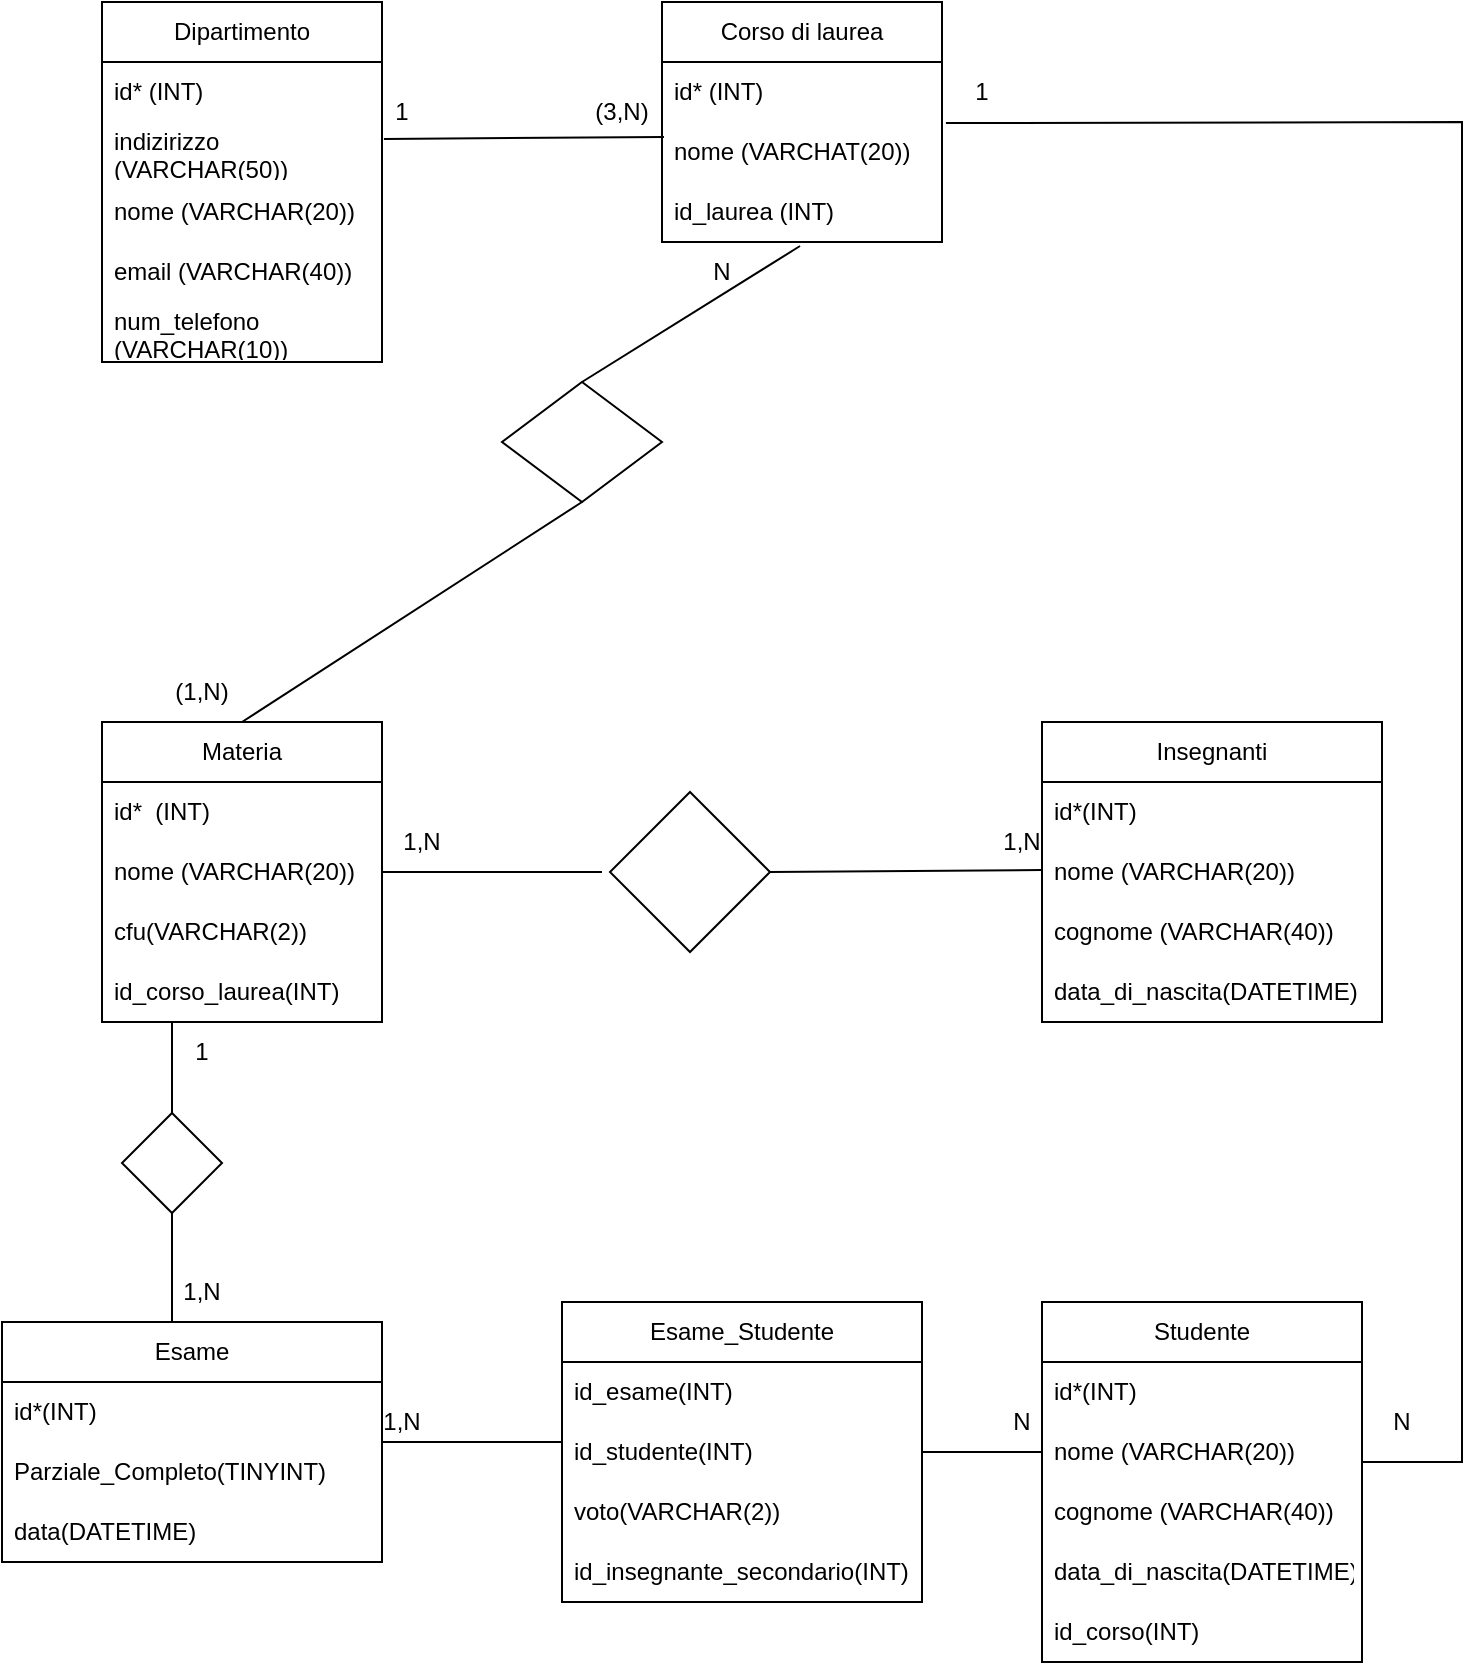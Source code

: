 <mxfile version="20.6.0" type="device"><diagram id="z_2pQrymCPeilkz8dcUC" name="Pagina-1"><mxGraphModel dx="925" dy="1697" grid="1" gridSize="10" guides="1" tooltips="1" connect="1" arrows="1" fold="1" page="1" pageScale="1" pageWidth="827" pageHeight="1169" math="0" shadow="0"><root><mxCell id="0"/><mxCell id="1" parent="0"/><mxCell id="az7PFyP8QDGjOQGtUm6b-1" value="Dipartimento" style="swimlane;fontStyle=0;childLayout=stackLayout;horizontal=1;startSize=30;horizontalStack=0;resizeParent=1;resizeParentMax=0;resizeLast=0;collapsible=1;marginBottom=0;whiteSpace=wrap;html=1;" vertex="1" parent="1"><mxGeometry x="120" y="-1140" width="140" height="180" as="geometry"/></mxCell><mxCell id="az7PFyP8QDGjOQGtUm6b-2" value="id* (INT)" style="text;strokeColor=none;fillColor=none;align=left;verticalAlign=middle;spacingLeft=4;spacingRight=4;overflow=hidden;points=[[0,0.5],[1,0.5]];portConstraint=eastwest;rotatable=0;whiteSpace=wrap;html=1;" vertex="1" parent="az7PFyP8QDGjOQGtUm6b-1"><mxGeometry y="30" width="140" height="30" as="geometry"/></mxCell><mxCell id="az7PFyP8QDGjOQGtUm6b-4" value="indizirizzo (VARCHAR(50))" style="text;strokeColor=none;fillColor=none;align=left;verticalAlign=middle;spacingLeft=4;spacingRight=4;overflow=hidden;points=[[0,0.5],[1,0.5]];portConstraint=eastwest;rotatable=0;whiteSpace=wrap;html=1;" vertex="1" parent="az7PFyP8QDGjOQGtUm6b-1"><mxGeometry y="60" width="140" height="30" as="geometry"/></mxCell><mxCell id="az7PFyP8QDGjOQGtUm6b-3" value="nome (VARCHAR(20))" style="text;strokeColor=none;fillColor=none;align=left;verticalAlign=middle;spacingLeft=4;spacingRight=4;overflow=hidden;points=[[0,0.5],[1,0.5]];portConstraint=eastwest;rotatable=0;whiteSpace=wrap;html=1;" vertex="1" parent="az7PFyP8QDGjOQGtUm6b-1"><mxGeometry y="90" width="140" height="30" as="geometry"/></mxCell><mxCell id="az7PFyP8QDGjOQGtUm6b-5" value="email (VARCHAR(40))" style="text;strokeColor=none;fillColor=none;align=left;verticalAlign=middle;spacingLeft=4;spacingRight=4;overflow=hidden;points=[[0,0.5],[1,0.5]];portConstraint=eastwest;rotatable=0;whiteSpace=wrap;html=1;" vertex="1" parent="az7PFyP8QDGjOQGtUm6b-1"><mxGeometry y="120" width="140" height="30" as="geometry"/></mxCell><mxCell id="az7PFyP8QDGjOQGtUm6b-11" value="num_telefono (VARCHAR(10))" style="text;strokeColor=none;fillColor=none;align=left;verticalAlign=middle;spacingLeft=4;spacingRight=4;overflow=hidden;points=[[0,0.5],[1,0.5]];portConstraint=eastwest;rotatable=0;whiteSpace=wrap;html=1;" vertex="1" parent="az7PFyP8QDGjOQGtUm6b-1"><mxGeometry y="150" width="140" height="30" as="geometry"/></mxCell><mxCell id="az7PFyP8QDGjOQGtUm6b-13" value="Corso di laurea" style="swimlane;fontStyle=0;childLayout=stackLayout;horizontal=1;startSize=30;horizontalStack=0;resizeParent=1;resizeParentMax=0;resizeLast=0;collapsible=1;marginBottom=0;whiteSpace=wrap;html=1;" vertex="1" parent="1"><mxGeometry x="400" y="-1140" width="140" height="120" as="geometry"/></mxCell><mxCell id="az7PFyP8QDGjOQGtUm6b-14" value="id* (INT)" style="text;strokeColor=none;fillColor=none;align=left;verticalAlign=middle;spacingLeft=4;spacingRight=4;overflow=hidden;points=[[0,0.5],[1,0.5]];portConstraint=eastwest;rotatable=0;whiteSpace=wrap;html=1;" vertex="1" parent="az7PFyP8QDGjOQGtUm6b-13"><mxGeometry y="30" width="140" height="30" as="geometry"/></mxCell><mxCell id="az7PFyP8QDGjOQGtUm6b-15" value="nome (VARCHAT(20))" style="text;strokeColor=none;fillColor=none;align=left;verticalAlign=middle;spacingLeft=4;spacingRight=4;overflow=hidden;points=[[0,0.5],[1,0.5]];portConstraint=eastwest;rotatable=0;whiteSpace=wrap;html=1;" vertex="1" parent="az7PFyP8QDGjOQGtUm6b-13"><mxGeometry y="60" width="140" height="30" as="geometry"/></mxCell><mxCell id="az7PFyP8QDGjOQGtUm6b-21" value="id_laurea (INT)" style="text;strokeColor=none;fillColor=none;align=left;verticalAlign=middle;spacingLeft=4;spacingRight=4;overflow=hidden;points=[[0,0.5],[1,0.5]];portConstraint=eastwest;rotatable=0;whiteSpace=wrap;html=1;" vertex="1" parent="az7PFyP8QDGjOQGtUm6b-13"><mxGeometry y="90" width="140" height="30" as="geometry"/></mxCell><mxCell id="az7PFyP8QDGjOQGtUm6b-20" value="" style="endArrow=none;html=1;rounded=0;exitX=1.007;exitY=0.283;exitDx=0;exitDy=0;entryX=0.007;entryY=0.25;entryDx=0;entryDy=0;exitPerimeter=0;entryPerimeter=0;" edge="1" parent="1" source="az7PFyP8QDGjOQGtUm6b-4" target="az7PFyP8QDGjOQGtUm6b-15"><mxGeometry width="50" height="50" relative="1" as="geometry"><mxPoint x="420" y="-990" as="sourcePoint"/><mxPoint x="400" y="-1035" as="targetPoint"/><Array as="points"/></mxGeometry></mxCell><mxCell id="az7PFyP8QDGjOQGtUm6b-22" value="1" style="text;html=1;strokeColor=none;fillColor=none;align=center;verticalAlign=middle;whiteSpace=wrap;rounded=0;" vertex="1" parent="1"><mxGeometry x="240" y="-1100" width="60" height="30" as="geometry"/></mxCell><mxCell id="az7PFyP8QDGjOQGtUm6b-23" value="(3,N)" style="text;html=1;strokeColor=none;fillColor=none;align=center;verticalAlign=middle;whiteSpace=wrap;rounded=0;" vertex="1" parent="1"><mxGeometry x="350" y="-1100" width="60" height="30" as="geometry"/></mxCell><mxCell id="az7PFyP8QDGjOQGtUm6b-26" value="" style="endArrow=none;html=1;rounded=0;entryX=0.493;entryY=1.067;entryDx=0;entryDy=0;entryPerimeter=0;exitX=0.5;exitY=0;exitDx=0;exitDy=0;startArrow=none;" edge="1" parent="1" target="az7PFyP8QDGjOQGtUm6b-21"><mxGeometry width="50" height="50" relative="1" as="geometry"><mxPoint x="360" y="-950" as="sourcePoint"/><mxPoint x="470" y="-950" as="targetPoint"/></mxGeometry></mxCell><mxCell id="az7PFyP8QDGjOQGtUm6b-27" value="Materia" style="swimlane;fontStyle=0;childLayout=stackLayout;horizontal=1;startSize=30;horizontalStack=0;resizeParent=1;resizeParentMax=0;resizeLast=0;collapsible=1;marginBottom=0;whiteSpace=wrap;html=1;" vertex="1" parent="1"><mxGeometry x="120" y="-780" width="140" height="150" as="geometry"/></mxCell><mxCell id="az7PFyP8QDGjOQGtUm6b-28" value="id*&amp;nbsp; (INT)" style="text;strokeColor=none;fillColor=none;align=left;verticalAlign=middle;spacingLeft=4;spacingRight=4;overflow=hidden;points=[[0,0.5],[1,0.5]];portConstraint=eastwest;rotatable=0;whiteSpace=wrap;html=1;" vertex="1" parent="az7PFyP8QDGjOQGtUm6b-27"><mxGeometry y="30" width="140" height="30" as="geometry"/></mxCell><mxCell id="az7PFyP8QDGjOQGtUm6b-29" value="nome (VARCHAR(20))" style="text;strokeColor=none;fillColor=none;align=left;verticalAlign=middle;spacingLeft=4;spacingRight=4;overflow=hidden;points=[[0,0.5],[1,0.5]];portConstraint=eastwest;rotatable=0;whiteSpace=wrap;html=1;" vertex="1" parent="az7PFyP8QDGjOQGtUm6b-27"><mxGeometry y="60" width="140" height="30" as="geometry"/></mxCell><mxCell id="az7PFyP8QDGjOQGtUm6b-30" value="cfu(VARCHAR(2))" style="text;strokeColor=none;fillColor=none;align=left;verticalAlign=middle;spacingLeft=4;spacingRight=4;overflow=hidden;points=[[0,0.5],[1,0.5]];portConstraint=eastwest;rotatable=0;whiteSpace=wrap;html=1;" vertex="1" parent="az7PFyP8QDGjOQGtUm6b-27"><mxGeometry y="90" width="140" height="30" as="geometry"/></mxCell><mxCell id="az7PFyP8QDGjOQGtUm6b-33" value="id_corso_laurea(INT)" style="text;strokeColor=none;fillColor=none;align=left;verticalAlign=middle;spacingLeft=4;spacingRight=4;overflow=hidden;points=[[0,0.5],[1,0.5]];portConstraint=eastwest;rotatable=0;whiteSpace=wrap;html=1;" vertex="1" parent="az7PFyP8QDGjOQGtUm6b-27"><mxGeometry y="120" width="140" height="30" as="geometry"/></mxCell><mxCell id="az7PFyP8QDGjOQGtUm6b-31" value="N" style="text;html=1;strokeColor=none;fillColor=none;align=center;verticalAlign=middle;whiteSpace=wrap;rounded=0;" vertex="1" parent="1"><mxGeometry x="400" y="-1020" width="60" height="30" as="geometry"/></mxCell><mxCell id="az7PFyP8QDGjOQGtUm6b-34" value="(1,N)" style="text;html=1;strokeColor=none;fillColor=none;align=center;verticalAlign=middle;whiteSpace=wrap;rounded=0;" vertex="1" parent="1"><mxGeometry x="140" y="-810" width="60" height="30" as="geometry"/></mxCell><mxCell id="az7PFyP8QDGjOQGtUm6b-43" value="" style="endArrow=none;html=1;rounded=0;entryX=0.5;entryY=1;entryDx=0;entryDy=0;exitX=0.5;exitY=0;exitDx=0;exitDy=0;" edge="1" parent="1" source="az7PFyP8QDGjOQGtUm6b-27" target="az7PFyP8QDGjOQGtUm6b-90"><mxGeometry width="50" height="50" relative="1" as="geometry"><mxPoint x="190" y="-780" as="sourcePoint"/><mxPoint x="355.94" y="-888.5" as="targetPoint"/></mxGeometry></mxCell><mxCell id="az7PFyP8QDGjOQGtUm6b-45" value="Insegnanti" style="swimlane;fontStyle=0;childLayout=stackLayout;horizontal=1;startSize=30;horizontalStack=0;resizeParent=1;resizeParentMax=0;resizeLast=0;collapsible=1;marginBottom=0;whiteSpace=wrap;html=1;" vertex="1" parent="1"><mxGeometry x="590" y="-780" width="170" height="150" as="geometry"/></mxCell><mxCell id="az7PFyP8QDGjOQGtUm6b-46" value="id*(INT)" style="text;strokeColor=none;fillColor=none;align=left;verticalAlign=middle;spacingLeft=4;spacingRight=4;overflow=hidden;points=[[0,0.5],[1,0.5]];portConstraint=eastwest;rotatable=0;whiteSpace=wrap;html=1;" vertex="1" parent="az7PFyP8QDGjOQGtUm6b-45"><mxGeometry y="30" width="170" height="30" as="geometry"/></mxCell><mxCell id="az7PFyP8QDGjOQGtUm6b-47" value="nome (VARCHAR(20))" style="text;strokeColor=none;fillColor=none;align=left;verticalAlign=middle;spacingLeft=4;spacingRight=4;overflow=hidden;points=[[0,0.5],[1,0.5]];portConstraint=eastwest;rotatable=0;whiteSpace=wrap;html=1;" vertex="1" parent="az7PFyP8QDGjOQGtUm6b-45"><mxGeometry y="60" width="170" height="30" as="geometry"/></mxCell><mxCell id="az7PFyP8QDGjOQGtUm6b-96" value="cognome (VARCHAR(40))" style="text;strokeColor=none;fillColor=none;align=left;verticalAlign=middle;spacingLeft=4;spacingRight=4;overflow=hidden;points=[[0,0.5],[1,0.5]];portConstraint=eastwest;rotatable=0;whiteSpace=wrap;html=1;" vertex="1" parent="az7PFyP8QDGjOQGtUm6b-45"><mxGeometry y="90" width="170" height="30" as="geometry"/></mxCell><mxCell id="az7PFyP8QDGjOQGtUm6b-97" value="data_di_nascita(DATETIME)" style="text;strokeColor=none;fillColor=none;align=left;verticalAlign=middle;spacingLeft=4;spacingRight=4;overflow=hidden;points=[[0,0.5],[1,0.5]];portConstraint=eastwest;rotatable=0;whiteSpace=wrap;html=1;" vertex="1" parent="az7PFyP8QDGjOQGtUm6b-45"><mxGeometry y="120" width="170" height="30" as="geometry"/></mxCell><mxCell id="az7PFyP8QDGjOQGtUm6b-50" value="1,N" style="text;html=1;strokeColor=none;fillColor=none;align=center;verticalAlign=middle;whiteSpace=wrap;rounded=0;" vertex="1" parent="1"><mxGeometry x="250" y="-735" width="60" height="30" as="geometry"/></mxCell><mxCell id="az7PFyP8QDGjOQGtUm6b-51" value="1,N" style="text;html=1;strokeColor=none;fillColor=none;align=center;verticalAlign=middle;whiteSpace=wrap;rounded=0;" vertex="1" parent="1"><mxGeometry x="550" y="-735" width="60" height="30" as="geometry"/></mxCell><mxCell id="az7PFyP8QDGjOQGtUm6b-57" value="" style="endArrow=none;html=1;rounded=0;exitX=1;exitY=0.5;exitDx=0;exitDy=0;entryX=0;entryY=0.5;entryDx=0;entryDy=0;" edge="1" parent="1" source="az7PFyP8QDGjOQGtUm6b-29"><mxGeometry width="50" height="50" relative="1" as="geometry"><mxPoint x="400" y="-770" as="sourcePoint"/><mxPoint x="370" y="-705" as="targetPoint"/></mxGeometry></mxCell><mxCell id="az7PFyP8QDGjOQGtUm6b-58" value="" style="endArrow=none;html=1;rounded=0;entryX=0;entryY=0.5;entryDx=0;entryDy=0;exitX=1;exitY=0.5;exitDx=0;exitDy=0;" edge="1" parent="1" source="az7PFyP8QDGjOQGtUm6b-66"><mxGeometry width="50" height="50" relative="1" as="geometry"><mxPoint x="510" y="-705" as="sourcePoint"/><mxPoint x="590" y="-706" as="targetPoint"/></mxGeometry></mxCell><mxCell id="az7PFyP8QDGjOQGtUm6b-60" value="Esame" style="swimlane;fontStyle=0;childLayout=stackLayout;horizontal=1;startSize=30;horizontalStack=0;resizeParent=1;resizeParentMax=0;resizeLast=0;collapsible=1;marginBottom=0;whiteSpace=wrap;html=1;" vertex="1" parent="1"><mxGeometry x="70" y="-480" width="190" height="120" as="geometry"/></mxCell><mxCell id="az7PFyP8QDGjOQGtUm6b-61" value="id*(INT)" style="text;strokeColor=none;fillColor=none;align=left;verticalAlign=middle;spacingLeft=4;spacingRight=4;overflow=hidden;points=[[0,0.5],[1,0.5]];portConstraint=eastwest;rotatable=0;whiteSpace=wrap;html=1;" vertex="1" parent="az7PFyP8QDGjOQGtUm6b-60"><mxGeometry y="30" width="190" height="30" as="geometry"/></mxCell><mxCell id="az7PFyP8QDGjOQGtUm6b-62" value="Parziale_Completo(TINYINT)" style="text;strokeColor=none;fillColor=none;align=left;verticalAlign=middle;spacingLeft=4;spacingRight=4;overflow=hidden;points=[[0,0.5],[1,0.5]];portConstraint=eastwest;rotatable=0;whiteSpace=wrap;html=1;" vertex="1" parent="az7PFyP8QDGjOQGtUm6b-60"><mxGeometry y="60" width="190" height="30" as="geometry"/></mxCell><mxCell id="az7PFyP8QDGjOQGtUm6b-95" value="data(DATETIME)" style="text;strokeColor=none;fillColor=none;align=left;verticalAlign=middle;spacingLeft=4;spacingRight=4;overflow=hidden;points=[[0,0.5],[1,0.5]];portConstraint=eastwest;rotatable=0;whiteSpace=wrap;html=1;" vertex="1" parent="az7PFyP8QDGjOQGtUm6b-60"><mxGeometry y="90" width="190" height="30" as="geometry"/></mxCell><mxCell id="az7PFyP8QDGjOQGtUm6b-64" value="" style="endArrow=none;html=1;rounded=0;exitX=0.5;exitY=0;exitDx=0;exitDy=0;" edge="1" parent="1" source="az7PFyP8QDGjOQGtUm6b-103"><mxGeometry width="50" height="50" relative="1" as="geometry"><mxPoint x="110" y="-600" as="sourcePoint"/><mxPoint x="155" y="-630" as="targetPoint"/><Array as="points"/></mxGeometry></mxCell><mxCell id="az7PFyP8QDGjOQGtUm6b-66" value="" style="rhombus;whiteSpace=wrap;html=1;" vertex="1" parent="1"><mxGeometry x="374" y="-745" width="80" height="80" as="geometry"/></mxCell><mxCell id="az7PFyP8QDGjOQGtUm6b-67" value="Studente" style="swimlane;fontStyle=0;childLayout=stackLayout;horizontal=1;startSize=30;horizontalStack=0;resizeParent=1;resizeParentMax=0;resizeLast=0;collapsible=1;marginBottom=0;whiteSpace=wrap;html=1;" vertex="1" parent="1"><mxGeometry x="590" y="-490" width="160" height="180" as="geometry"/></mxCell><mxCell id="az7PFyP8QDGjOQGtUm6b-98" value="id*(INT)" style="text;strokeColor=none;fillColor=none;align=left;verticalAlign=middle;spacingLeft=4;spacingRight=4;overflow=hidden;points=[[0,0.5],[1,0.5]];portConstraint=eastwest;rotatable=0;whiteSpace=wrap;html=1;" vertex="1" parent="az7PFyP8QDGjOQGtUm6b-67"><mxGeometry y="30" width="160" height="30" as="geometry"/></mxCell><mxCell id="az7PFyP8QDGjOQGtUm6b-99" value="nome (VARCHAR(20))" style="text;strokeColor=none;fillColor=none;align=left;verticalAlign=middle;spacingLeft=4;spacingRight=4;overflow=hidden;points=[[0,0.5],[1,0.5]];portConstraint=eastwest;rotatable=0;whiteSpace=wrap;html=1;" vertex="1" parent="az7PFyP8QDGjOQGtUm6b-67"><mxGeometry y="60" width="160" height="30" as="geometry"/></mxCell><mxCell id="az7PFyP8QDGjOQGtUm6b-100" value="cognome (VARCHAR(40))" style="text;strokeColor=none;fillColor=none;align=left;verticalAlign=middle;spacingLeft=4;spacingRight=4;overflow=hidden;points=[[0,0.5],[1,0.5]];portConstraint=eastwest;rotatable=0;whiteSpace=wrap;html=1;" vertex="1" parent="az7PFyP8QDGjOQGtUm6b-67"><mxGeometry y="90" width="160" height="30" as="geometry"/></mxCell><mxCell id="az7PFyP8QDGjOQGtUm6b-101" value="data_di_nascita(DATETIME)" style="text;strokeColor=none;fillColor=none;align=left;verticalAlign=middle;spacingLeft=4;spacingRight=4;overflow=hidden;points=[[0,0.5],[1,0.5]];portConstraint=eastwest;rotatable=0;whiteSpace=wrap;html=1;" vertex="1" parent="az7PFyP8QDGjOQGtUm6b-67"><mxGeometry y="120" width="160" height="30" as="geometry"/></mxCell><mxCell id="az7PFyP8QDGjOQGtUm6b-109" value="id_corso(INT)" style="text;strokeColor=none;fillColor=none;align=left;verticalAlign=middle;spacingLeft=4;spacingRight=4;overflow=hidden;points=[[0,0.5],[1,0.5]];portConstraint=eastwest;rotatable=0;whiteSpace=wrap;html=1;" vertex="1" parent="az7PFyP8QDGjOQGtUm6b-67"><mxGeometry y="150" width="160" height="30" as="geometry"/></mxCell><mxCell id="az7PFyP8QDGjOQGtUm6b-72" value="Esame_Studente" style="swimlane;fontStyle=0;childLayout=stackLayout;horizontal=1;startSize=30;horizontalStack=0;resizeParent=1;resizeParentMax=0;resizeLast=0;collapsible=1;marginBottom=0;whiteSpace=wrap;html=1;" vertex="1" parent="1"><mxGeometry x="350" y="-490" width="180" height="150" as="geometry"/></mxCell><mxCell id="az7PFyP8QDGjOQGtUm6b-73" value="id_esame(INT)" style="text;strokeColor=none;fillColor=none;align=left;verticalAlign=middle;spacingLeft=4;spacingRight=4;overflow=hidden;points=[[0,0.5],[1,0.5]];portConstraint=eastwest;rotatable=0;whiteSpace=wrap;html=1;" vertex="1" parent="az7PFyP8QDGjOQGtUm6b-72"><mxGeometry y="30" width="180" height="30" as="geometry"/></mxCell><mxCell id="az7PFyP8QDGjOQGtUm6b-74" value="id_studente(INT)" style="text;strokeColor=none;fillColor=none;align=left;verticalAlign=middle;spacingLeft=4;spacingRight=4;overflow=hidden;points=[[0,0.5],[1,0.5]];portConstraint=eastwest;rotatable=0;whiteSpace=wrap;html=1;" vertex="1" parent="az7PFyP8QDGjOQGtUm6b-72"><mxGeometry y="60" width="180" height="30" as="geometry"/></mxCell><mxCell id="az7PFyP8QDGjOQGtUm6b-75" value="voto(VARCHAR(2))" style="text;strokeColor=none;fillColor=none;align=left;verticalAlign=middle;spacingLeft=4;spacingRight=4;overflow=hidden;points=[[0,0.5],[1,0.5]];portConstraint=eastwest;rotatable=0;whiteSpace=wrap;html=1;" vertex="1" parent="az7PFyP8QDGjOQGtUm6b-72"><mxGeometry y="90" width="180" height="30" as="geometry"/></mxCell><mxCell id="az7PFyP8QDGjOQGtUm6b-85" value="id_insegnante_secondario(INT)" style="text;strokeColor=none;fillColor=none;align=left;verticalAlign=middle;spacingLeft=4;spacingRight=4;overflow=hidden;points=[[0,0.5],[1,0.5]];portConstraint=eastwest;rotatable=0;whiteSpace=wrap;html=1;" vertex="1" parent="az7PFyP8QDGjOQGtUm6b-72"><mxGeometry y="120" width="180" height="30" as="geometry"/></mxCell><mxCell id="az7PFyP8QDGjOQGtUm6b-79" value="" style="endArrow=none;html=1;rounded=0;entryX=1;entryY=0.5;entryDx=0;entryDy=0;exitX=0;exitY=0.5;exitDx=0;exitDy=0;" edge="1" parent="1" source="az7PFyP8QDGjOQGtUm6b-99" target="az7PFyP8QDGjOQGtUm6b-74"><mxGeometry width="50" height="50" relative="1" as="geometry"><mxPoint x="360" y="-370" as="sourcePoint"/><mxPoint x="410" y="-420" as="targetPoint"/></mxGeometry></mxCell><mxCell id="az7PFyP8QDGjOQGtUm6b-80" value="" style="endArrow=none;html=1;rounded=0;" edge="1" parent="1"><mxGeometry width="50" height="50" relative="1" as="geometry"><mxPoint x="260" y="-420" as="sourcePoint"/><mxPoint x="350" y="-420" as="targetPoint"/></mxGeometry></mxCell><mxCell id="az7PFyP8QDGjOQGtUm6b-86" value="1,N" style="text;html=1;strokeColor=none;fillColor=none;align=center;verticalAlign=middle;whiteSpace=wrap;rounded=0;" vertex="1" parent="1"><mxGeometry x="140" y="-510" width="60" height="30" as="geometry"/></mxCell><mxCell id="az7PFyP8QDGjOQGtUm6b-87" value="1" style="text;html=1;strokeColor=none;fillColor=none;align=center;verticalAlign=middle;whiteSpace=wrap;rounded=0;" vertex="1" parent="1"><mxGeometry x="140" y="-630" width="60" height="30" as="geometry"/></mxCell><mxCell id="az7PFyP8QDGjOQGtUm6b-88" value="1,N" style="text;html=1;strokeColor=none;fillColor=none;align=center;verticalAlign=middle;whiteSpace=wrap;rounded=0;" vertex="1" parent="1"><mxGeometry x="240" y="-445" width="60" height="30" as="geometry"/></mxCell><mxCell id="az7PFyP8QDGjOQGtUm6b-89" value="N" style="text;html=1;strokeColor=none;fillColor=none;align=center;verticalAlign=middle;whiteSpace=wrap;rounded=0;" vertex="1" parent="1"><mxGeometry x="550" y="-445" width="60" height="30" as="geometry"/></mxCell><mxCell id="az7PFyP8QDGjOQGtUm6b-90" value="" style="rhombus;whiteSpace=wrap;html=1;" vertex="1" parent="1"><mxGeometry x="320" y="-950" width="80" height="60" as="geometry"/></mxCell><mxCell id="az7PFyP8QDGjOQGtUm6b-91" value="" style="endArrow=none;html=1;rounded=0;entryX=1.014;entryY=0.017;entryDx=0;entryDy=0;entryPerimeter=0;" edge="1" parent="1" target="az7PFyP8QDGjOQGtUm6b-15"><mxGeometry width="50" height="50" relative="1" as="geometry"><mxPoint x="750" y="-410" as="sourcePoint"/><mxPoint x="800" y="-1120" as="targetPoint"/><Array as="points"><mxPoint x="800" y="-410"/><mxPoint x="800" y="-780"/><mxPoint x="800" y="-1080"/></Array></mxGeometry></mxCell><mxCell id="az7PFyP8QDGjOQGtUm6b-93" value="N" style="text;html=1;strokeColor=none;fillColor=none;align=center;verticalAlign=middle;whiteSpace=wrap;rounded=0;" vertex="1" parent="1"><mxGeometry x="740" y="-445" width="60" height="30" as="geometry"/></mxCell><mxCell id="az7PFyP8QDGjOQGtUm6b-94" value="1" style="text;html=1;strokeColor=none;fillColor=none;align=center;verticalAlign=middle;whiteSpace=wrap;rounded=0;" vertex="1" parent="1"><mxGeometry x="530" y="-1110" width="60" height="30" as="geometry"/></mxCell><mxCell id="az7PFyP8QDGjOQGtUm6b-103" value="" style="rhombus;whiteSpace=wrap;html=1;" vertex="1" parent="1"><mxGeometry x="130" y="-584.5" width="50" height="50" as="geometry"/></mxCell><mxCell id="az7PFyP8QDGjOQGtUm6b-107" value="" style="endArrow=none;html=1;rounded=0;entryX=0.5;entryY=1;entryDx=0;entryDy=0;" edge="1" parent="1" target="az7PFyP8QDGjOQGtUm6b-103"><mxGeometry width="50" height="50" relative="1" as="geometry"><mxPoint x="155" y="-480" as="sourcePoint"/><mxPoint x="450" y="-600" as="targetPoint"/></mxGeometry></mxCell></root></mxGraphModel></diagram></mxfile>